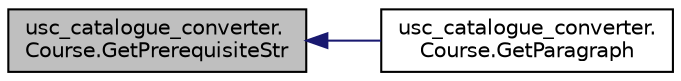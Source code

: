 digraph "usc_catalogue_converter.Course.GetPrerequisiteStr"
{
  edge [fontname="Helvetica",fontsize="10",labelfontname="Helvetica",labelfontsize="10"];
  node [fontname="Helvetica",fontsize="10",shape=record];
  rankdir="LR";
  Node57 [label="usc_catalogue_converter.\lCourse.GetPrerequisiteStr",height=0.2,width=0.4,color="black", fillcolor="grey75", style="filled", fontcolor="black"];
  Node57 -> Node58 [dir="back",color="midnightblue",fontsize="10",style="solid",fontname="Helvetica"];
  Node58 [label="usc_catalogue_converter.\lCourse.GetParagraph",height=0.2,width=0.4,color="black", fillcolor="white", style="filled",URL="$d5/d58/classusc__catalogue__converter_1_1_course.html#a50e3901a04829bff3fb5654e4fb46559"];
}
